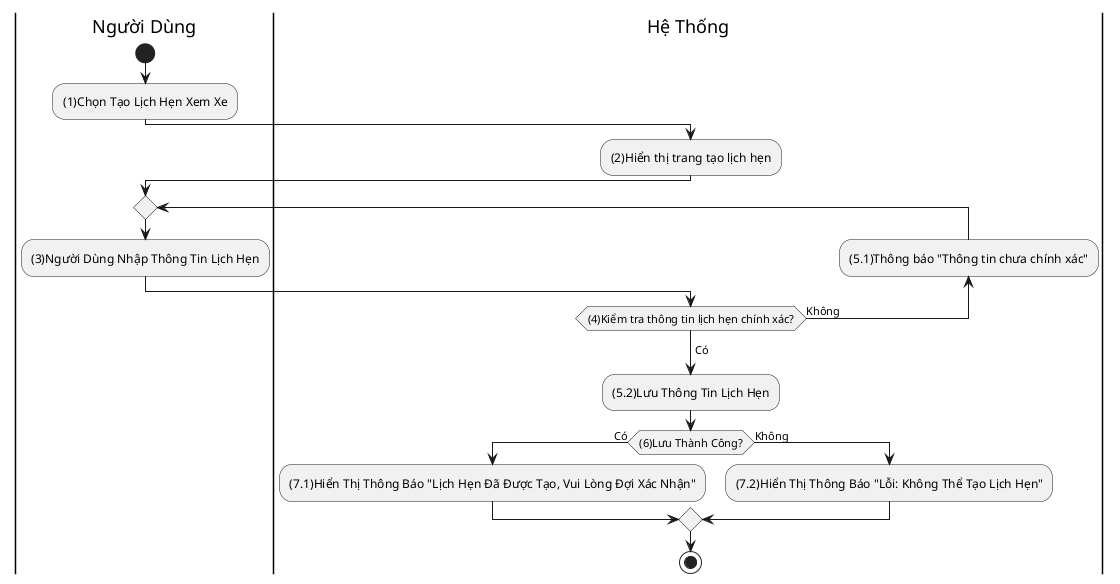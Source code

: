 @startuml
|Người Dùng|
start
:(1)Chọn Tạo Lịch Hẹn Xem Xe;
|Hệ Thống|
:(2)Hiển thị trang tạo lịch hẹn;
|Người Dùng|
repeat 
  :(3)Người Dùng Nhập Thông Tin Lịch Hẹn;
  |Hệ Thống|
  backward :(5.1)Thông báo "Thông tin chưa chính xác";
  repeat while ((4)Kiểm tra thông tin lịch hẹn chính xác?) is (Không)
  -> Có;
  :(5.2)Lưu Thông Tin Lịch Hẹn;
  if ((6)Lưu Thành Công?) then (Có)
    :(7.1)Hiển Thị Thông Báo "Lịch Hẹn Đã Được Tạo, Vui Lòng Đợi Xác Nhận";
  else (Không)
   :(7.2)Hiển Thị Thông Báo "Lỗi: Không Thể Tạo Lịch Hẹn";
  endif
  stop
@enduml